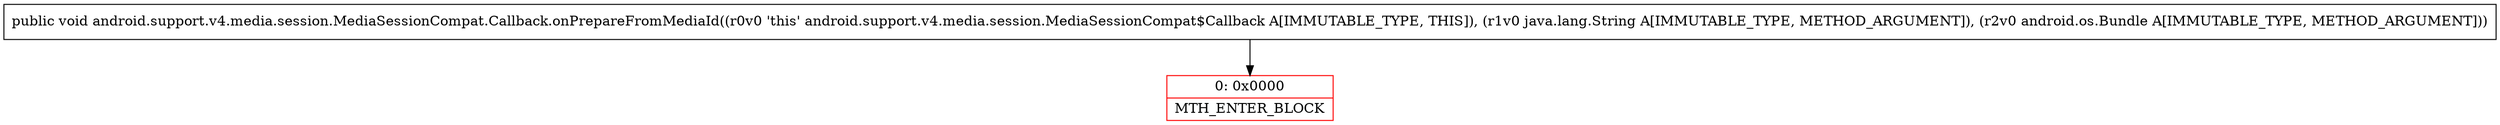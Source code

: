 digraph "CFG forandroid.support.v4.media.session.MediaSessionCompat.Callback.onPrepareFromMediaId(Ljava\/lang\/String;Landroid\/os\/Bundle;)V" {
subgraph cluster_Region_2119772885 {
label = "R(0)";
node [shape=record,color=blue];
}
Node_0 [shape=record,color=red,label="{0\:\ 0x0000|MTH_ENTER_BLOCK\l}"];
MethodNode[shape=record,label="{public void android.support.v4.media.session.MediaSessionCompat.Callback.onPrepareFromMediaId((r0v0 'this' android.support.v4.media.session.MediaSessionCompat$Callback A[IMMUTABLE_TYPE, THIS]), (r1v0 java.lang.String A[IMMUTABLE_TYPE, METHOD_ARGUMENT]), (r2v0 android.os.Bundle A[IMMUTABLE_TYPE, METHOD_ARGUMENT])) }"];
MethodNode -> Node_0;
}

